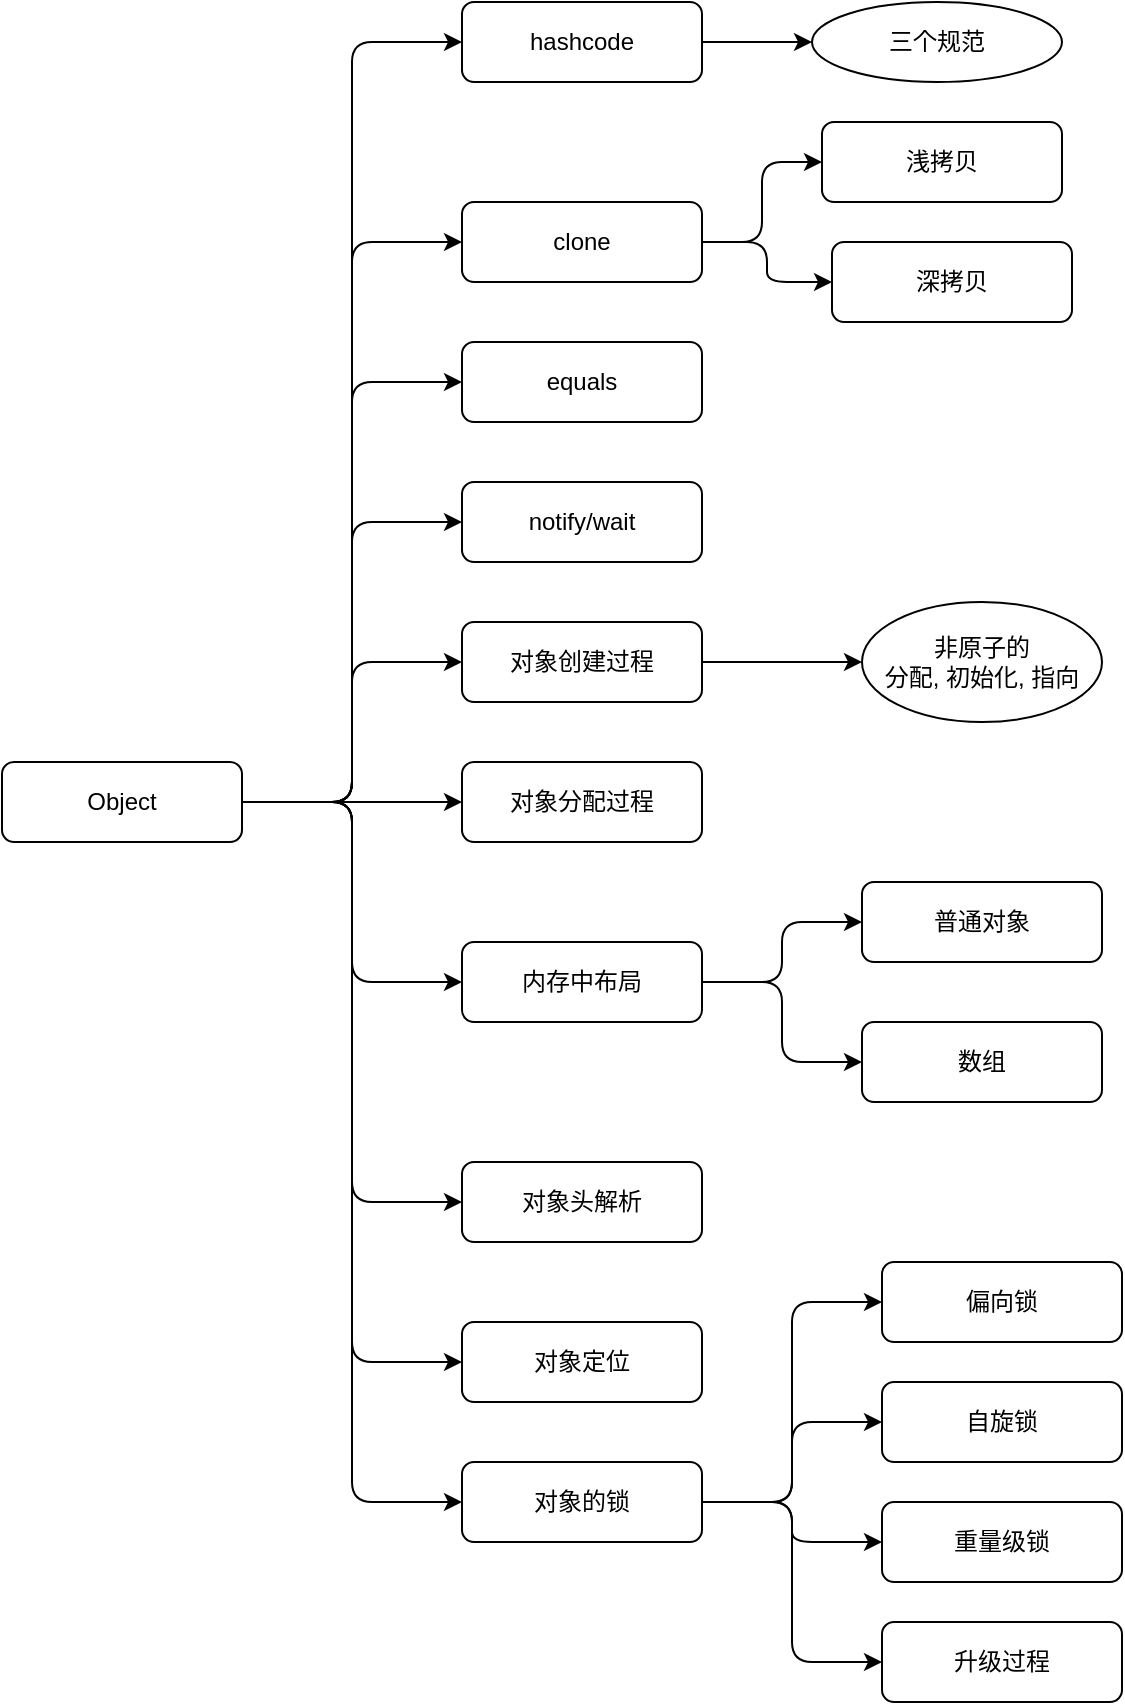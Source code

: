 <mxfile>
    <diagram id="JUgvAn9rEtgmCrY0u9iH" name="Page-1">
        <mxGraphModel dx="894" dy="-490" grid="1" gridSize="10" guides="1" tooltips="1" connect="1" arrows="1" fold="1" page="1" pageScale="1" pageWidth="850" pageHeight="1100" math="0" shadow="0">
            <root>
                <mxCell id="0"/>
                <mxCell id="1" parent="0"/>
                <mxCell id="2" value="" style="edgeStyle=orthogonalEdgeStyle;rounded=1;orthogonalLoop=1;jettySize=auto;html=1;entryX=0;entryY=0.5;entryDx=0;entryDy=0;" parent="1" source="11" target="12" edge="1">
                    <mxGeometry relative="1" as="geometry"/>
                </mxCell>
                <mxCell id="3" style="edgeStyle=orthogonalEdgeStyle;rounded=1;orthogonalLoop=1;jettySize=auto;html=1;entryX=0;entryY=0.5;entryDx=0;entryDy=0;" parent="1" source="11" target="15" edge="1">
                    <mxGeometry relative="1" as="geometry"/>
                </mxCell>
                <mxCell id="4" style="edgeStyle=orthogonalEdgeStyle;rounded=1;orthogonalLoop=1;jettySize=auto;html=1;entryX=0;entryY=0.5;entryDx=0;entryDy=0;" parent="1" source="11" target="16" edge="1">
                    <mxGeometry relative="1" as="geometry"/>
                </mxCell>
                <mxCell id="5" style="edgeStyle=orthogonalEdgeStyle;rounded=1;orthogonalLoop=1;jettySize=auto;html=1;entryX=0;entryY=0.5;entryDx=0;entryDy=0;" parent="1" source="11" target="17" edge="1">
                    <mxGeometry relative="1" as="geometry"/>
                </mxCell>
                <mxCell id="6" style="edgeStyle=orthogonalEdgeStyle;rounded=1;orthogonalLoop=1;jettySize=auto;html=1;entryX=0;entryY=0.5;entryDx=0;entryDy=0;" parent="1" source="11" target="19" edge="1">
                    <mxGeometry relative="1" as="geometry"/>
                </mxCell>
                <mxCell id="7" style="edgeStyle=orthogonalEdgeStyle;rounded=1;orthogonalLoop=1;jettySize=auto;html=1;entryX=0;entryY=0.5;entryDx=0;entryDy=0;" parent="1" source="11" target="22" edge="1">
                    <mxGeometry relative="1" as="geometry"/>
                </mxCell>
                <mxCell id="8" style="edgeStyle=orthogonalEdgeStyle;rounded=1;orthogonalLoop=1;jettySize=auto;html=1;entryX=0;entryY=0.5;entryDx=0;entryDy=0;" parent="1" source="11" target="26" edge="1">
                    <mxGeometry relative="1" as="geometry"/>
                </mxCell>
                <mxCell id="9" style="edgeStyle=orthogonalEdgeStyle;rounded=1;orthogonalLoop=1;jettySize=auto;html=1;entryX=0;entryY=0.5;entryDx=0;entryDy=0;" parent="1" source="11" target="27" edge="1">
                    <mxGeometry relative="1" as="geometry"/>
                </mxCell>
                <mxCell id="10" style="edgeStyle=orthogonalEdgeStyle;rounded=1;orthogonalLoop=1;jettySize=auto;html=1;entryX=0;entryY=0.5;entryDx=0;entryDy=0;" parent="1" source="11" target="32" edge="1">
                    <mxGeometry relative="1" as="geometry"/>
                </mxCell>
                <mxCell id="42" style="edgeStyle=orthogonalEdgeStyle;rounded=0;orthogonalLoop=1;jettySize=auto;html=1;entryX=0;entryY=0.5;entryDx=0;entryDy=0;" edge="1" parent="1" source="11" target="41">
                    <mxGeometry relative="1" as="geometry"/>
                </mxCell>
                <mxCell id="11" value="Object" style="rounded=1;whiteSpace=wrap;html=1;" parent="1" vertex="1">
                    <mxGeometry x="40" y="1540" width="120" height="40" as="geometry"/>
                </mxCell>
                <mxCell id="40" value="" style="edgeStyle=orthogonalEdgeStyle;rounded=0;orthogonalLoop=1;jettySize=auto;html=1;" edge="1" parent="1" source="12" target="39">
                    <mxGeometry relative="1" as="geometry"/>
                </mxCell>
                <mxCell id="12" value="hashcode" style="rounded=1;whiteSpace=wrap;html=1;" parent="1" vertex="1">
                    <mxGeometry x="270" y="1160" width="120" height="40" as="geometry"/>
                </mxCell>
                <mxCell id="13" value="" style="edgeStyle=orthogonalEdgeStyle;rounded=1;orthogonalLoop=1;jettySize=auto;html=1;" parent="1" source="15" target="37" edge="1">
                    <mxGeometry relative="1" as="geometry"/>
                </mxCell>
                <mxCell id="14" style="edgeStyle=orthogonalEdgeStyle;rounded=1;orthogonalLoop=1;jettySize=auto;html=1;entryX=0;entryY=0.5;entryDx=0;entryDy=0;" parent="1" source="15" target="38" edge="1">
                    <mxGeometry relative="1" as="geometry"/>
                </mxCell>
                <mxCell id="15" value="clone" style="rounded=1;whiteSpace=wrap;html=1;" parent="1" vertex="1">
                    <mxGeometry x="270" y="1260" width="120" height="40" as="geometry"/>
                </mxCell>
                <mxCell id="16" value="equals" style="rounded=1;whiteSpace=wrap;html=1;" parent="1" vertex="1">
                    <mxGeometry x="270" y="1330" width="120" height="40" as="geometry"/>
                </mxCell>
                <mxCell id="17" value="notify/wait" style="rounded=1;whiteSpace=wrap;html=1;" parent="1" vertex="1">
                    <mxGeometry x="270" y="1400" width="120" height="40" as="geometry"/>
                </mxCell>
                <mxCell id="18" value="" style="edgeStyle=orthogonalEdgeStyle;rounded=1;orthogonalLoop=1;jettySize=auto;html=1;" parent="1" source="19" target="23" edge="1">
                    <mxGeometry relative="1" as="geometry"/>
                </mxCell>
                <mxCell id="19" value="对象创建过程" style="rounded=1;whiteSpace=wrap;html=1;" parent="1" vertex="1">
                    <mxGeometry x="270" y="1470" width="120" height="40" as="geometry"/>
                </mxCell>
                <mxCell id="20" value="" style="edgeStyle=orthogonalEdgeStyle;rounded=1;orthogonalLoop=1;jettySize=auto;html=1;" parent="1" source="22" target="24" edge="1">
                    <mxGeometry relative="1" as="geometry"/>
                </mxCell>
                <mxCell id="21" style="edgeStyle=orthogonalEdgeStyle;rounded=1;orthogonalLoop=1;jettySize=auto;html=1;" parent="1" source="22" target="25" edge="1">
                    <mxGeometry relative="1" as="geometry"/>
                </mxCell>
                <mxCell id="22" value="内存中布局" style="rounded=1;whiteSpace=wrap;html=1;" parent="1" vertex="1">
                    <mxGeometry x="270" y="1630" width="120" height="40" as="geometry"/>
                </mxCell>
                <mxCell id="23" value="非原子的 &lt;br&gt;分配, 初始化, 指向" style="ellipse;whiteSpace=wrap;html=1;rounded=1;" parent="1" vertex="1">
                    <mxGeometry x="470" y="1460" width="120" height="60" as="geometry"/>
                </mxCell>
                <mxCell id="24" value="普通对象" style="rounded=1;whiteSpace=wrap;html=1;" parent="1" vertex="1">
                    <mxGeometry x="470" y="1600" width="120" height="40" as="geometry"/>
                </mxCell>
                <mxCell id="25" value="数组" style="rounded=1;whiteSpace=wrap;html=1;" parent="1" vertex="1">
                    <mxGeometry x="470" y="1670" width="120" height="40" as="geometry"/>
                </mxCell>
                <mxCell id="26" value="对象头解析" style="rounded=1;whiteSpace=wrap;html=1;" parent="1" vertex="1">
                    <mxGeometry x="270" y="1740" width="120" height="40" as="geometry"/>
                </mxCell>
                <mxCell id="27" value="对象定位" style="rounded=1;whiteSpace=wrap;html=1;" parent="1" vertex="1">
                    <mxGeometry x="270" y="1820" width="120" height="40" as="geometry"/>
                </mxCell>
                <mxCell id="28" value="" style="edgeStyle=orthogonalEdgeStyle;rounded=1;orthogonalLoop=1;jettySize=auto;html=1;entryX=0;entryY=0.5;entryDx=0;entryDy=0;" parent="1" source="32" target="33" edge="1">
                    <mxGeometry relative="1" as="geometry"/>
                </mxCell>
                <mxCell id="29" style="edgeStyle=orthogonalEdgeStyle;rounded=1;orthogonalLoop=1;jettySize=auto;html=1;entryX=0;entryY=0.5;entryDx=0;entryDy=0;" parent="1" source="32" target="34" edge="1">
                    <mxGeometry relative="1" as="geometry"/>
                </mxCell>
                <mxCell id="30" style="edgeStyle=orthogonalEdgeStyle;rounded=1;orthogonalLoop=1;jettySize=auto;html=1;entryX=0;entryY=0.5;entryDx=0;entryDy=0;" parent="1" source="32" target="35" edge="1">
                    <mxGeometry relative="1" as="geometry"/>
                </mxCell>
                <mxCell id="31" style="edgeStyle=orthogonalEdgeStyle;rounded=1;orthogonalLoop=1;jettySize=auto;html=1;" parent="1" source="32" target="36" edge="1">
                    <mxGeometry relative="1" as="geometry"/>
                </mxCell>
                <mxCell id="32" value="对象的锁" style="rounded=1;whiteSpace=wrap;html=1;" parent="1" vertex="1">
                    <mxGeometry x="270" y="1890" width="120" height="40" as="geometry"/>
                </mxCell>
                <mxCell id="33" value="升级过程" style="rounded=1;whiteSpace=wrap;html=1;" parent="1" vertex="1">
                    <mxGeometry x="480" y="1970" width="120" height="40" as="geometry"/>
                </mxCell>
                <mxCell id="34" value="偏向锁" style="rounded=1;whiteSpace=wrap;html=1;" parent="1" vertex="1">
                    <mxGeometry x="480" y="1790" width="120" height="40" as="geometry"/>
                </mxCell>
                <mxCell id="35" value="自旋锁" style="rounded=1;whiteSpace=wrap;html=1;" parent="1" vertex="1">
                    <mxGeometry x="480" y="1850" width="120" height="40" as="geometry"/>
                </mxCell>
                <mxCell id="36" value="重量级锁" style="rounded=1;whiteSpace=wrap;html=1;" parent="1" vertex="1">
                    <mxGeometry x="480" y="1910" width="120" height="40" as="geometry"/>
                </mxCell>
                <mxCell id="37" value="浅拷贝" style="rounded=1;whiteSpace=wrap;html=1;" parent="1" vertex="1">
                    <mxGeometry x="450" y="1220" width="120" height="40" as="geometry"/>
                </mxCell>
                <mxCell id="38" value="深拷贝" style="rounded=1;whiteSpace=wrap;html=1;" parent="1" vertex="1">
                    <mxGeometry x="455" y="1280" width="120" height="40" as="geometry"/>
                </mxCell>
                <mxCell id="39" value="三个规范" style="ellipse;whiteSpace=wrap;html=1;rounded=1;" vertex="1" parent="1">
                    <mxGeometry x="445" y="1160" width="125" height="40" as="geometry"/>
                </mxCell>
                <mxCell id="41" value="对象分配过程" style="rounded=1;whiteSpace=wrap;html=1;" vertex="1" parent="1">
                    <mxGeometry x="270" y="1540" width="120" height="40" as="geometry"/>
                </mxCell>
            </root>
        </mxGraphModel>
    </diagram>
</mxfile>
